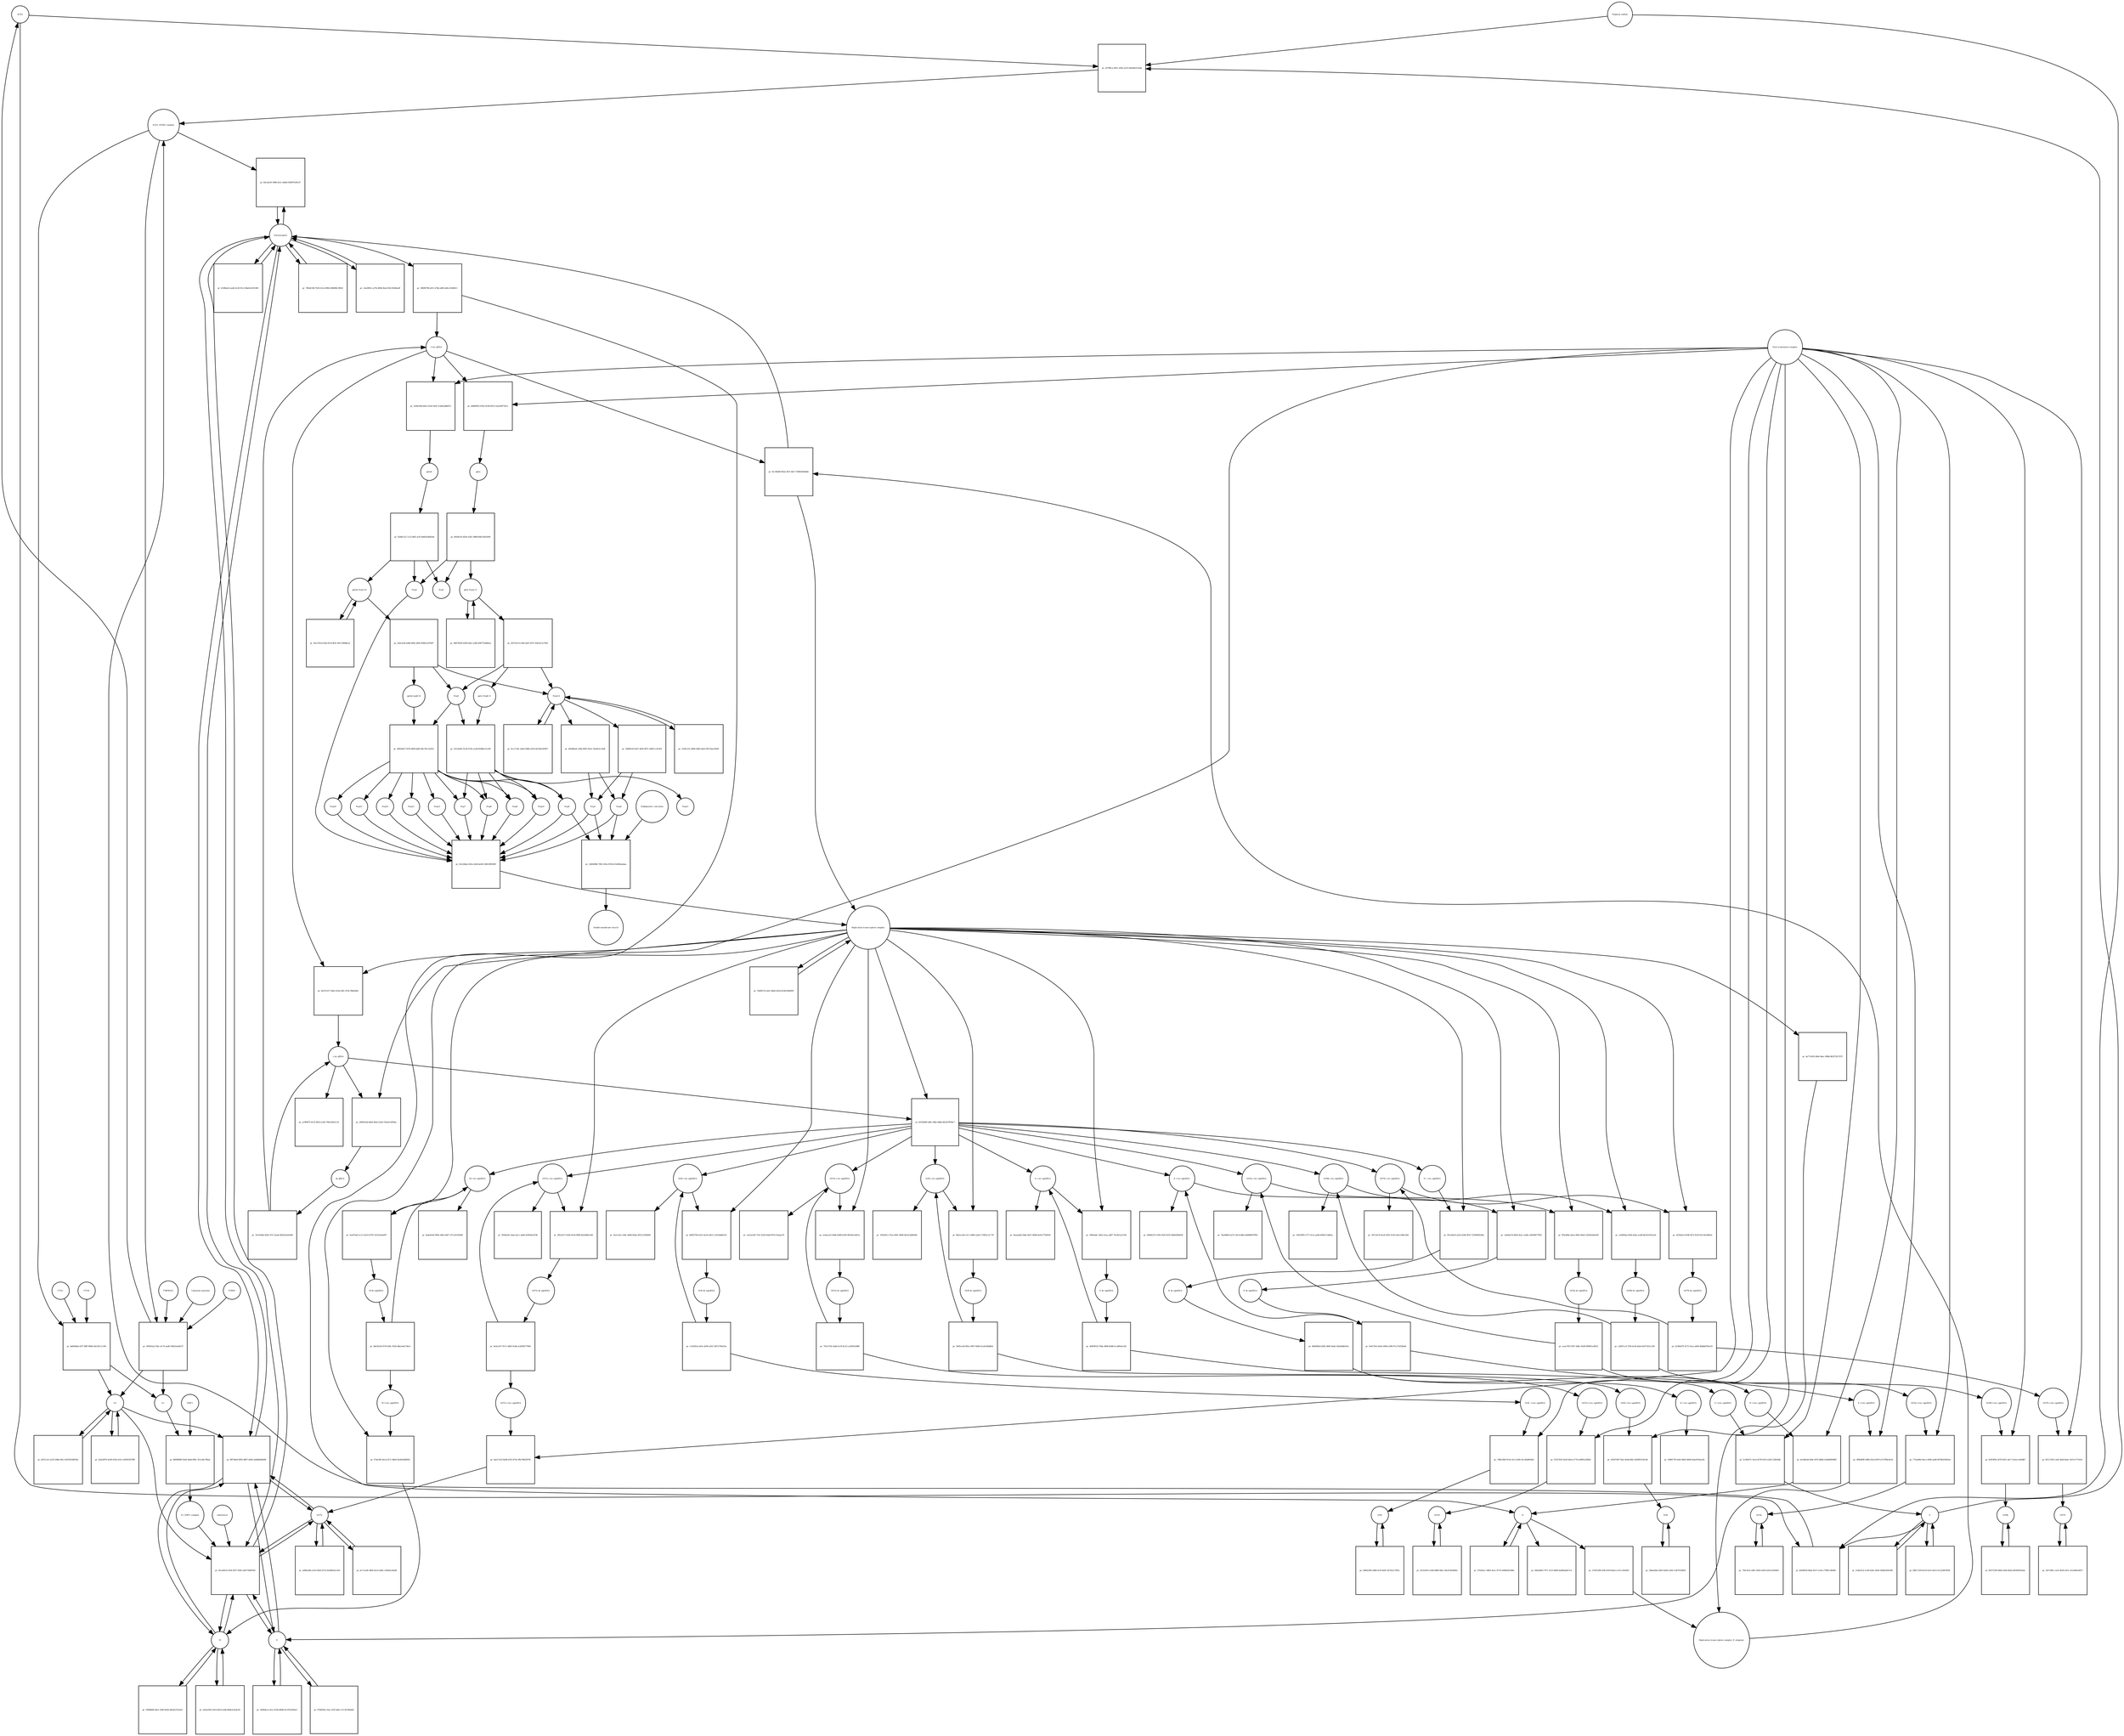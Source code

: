 strict digraph  {
ACE2 [annotation="", bipartite=0, cls=macromolecule, fontsize=4, label=ACE2, shape=circle];
"pr_a979ffca-605c-45b2-a555-bfa04e912edd" [annotation="", bipartite=1, cls=process, fontsize=4, label="pr_a979ffca-605c-45b2-a555-bfa04e912edd", shape=square];
"ACE2_SPIKE complex" [annotation="", bipartite=0, cls=complex, fontsize=4, label="ACE2_SPIKE complex", shape=circle];
"Heparan sulfate" [annotation="urn_miriam_obo.chebi_CHEBI%3A28815", bipartite=0, cls="simple chemical", fontsize=4, label="Heparan sulfate", shape=circle];
S [annotation=urn_miriam_uniprot_P0DTC2, bipartite=0, cls=macromolecule, fontsize=4, label=S, shape=circle];
Nucleocapsid [annotation="urn_miriam_obo.go_GO%3A0019013", bipartite=0, cls=complex, fontsize=4, label=Nucleocapsid, shape=circle];
"pr_b6cafa50-398b-4e1c-b4dd-036697b39cd7" [annotation="", bipartite=1, cls=process, fontsize=4, label="pr_b6cafa50-398b-4e1c-b4dd-036697b39cd7", shape=square];
"pr_bd4444da-f2f7-48ff-968d-e9e55fc1c198" [annotation="", bipartite=1, cls=process, fontsize=4, label="pr_bd4444da-f2f7-48ff-968d-e9e55fc1c198", shape=square];
S2 [annotation=urn_miriam_interpro_IPR002552, bipartite=0, cls=macromolecule, fontsize=4, label=S2, shape=circle];
CTSB [annotation="", bipartite=0, cls=macromolecule, fontsize=4, label=CTSB, shape=circle];
CTSL [annotation="", bipartite=0, cls=macromolecule, fontsize=4, label=CTSL, shape=circle];
S1 [annotation=urn_miriam_interpro_IPR002551, bipartite=0, cls=macromolecule, fontsize=4, label=S1, shape=circle];
"pr_b0e6ff58-08ab-4537-a1e0-c799f1c4600b" [annotation="", bipartite=1, cls=process, fontsize=4, label="pr_b0e6ff58-08ab-4537-a1e0-c799f1c4600b", shape=square];
"pr_05ca40cb-9104-45f7-926f-a36575b087b9" [annotation="", bipartite=1, cls=process, fontsize=4, label="pr_05ca40cb-9104-45f7-926f-a36575b087b9", shape=square];
cholesterol [annotation="urn_miriam_obo.chebi_CHEBI%3A16113", bipartite=0, cls="simple chemical", fontsize=4, label=cholesterol, shape=circle];
"S1_NRP1 complex" [annotation="", bipartite=0, cls=complex, fontsize=4, label="S1_NRP1 complex", shape=circle];
E [annotation=urn_miriam_uniprot_P0DTC4, bipartite=0, cls=macromolecule, fontsize=4, label=E, shape=circle];
M [annotation=urn_miriam_uniprot_P0DTC5, bipartite=0, cls=macromolecule, fontsize=4, label=M, shape=circle];
Orf7a [annotation=urn_miriam_uniprot_P0DTC7, bipartite=0, cls=macromolecule, fontsize=4, label=Orf7a, shape=circle];
"pr_30696798-e631-47db-a80f-a66cc65d0611" [annotation="", bipartite=1, cls=process, fontsize=4, label="pr_30696798-e631-47db-a80f-a66cc65d0611", shape=square];
"(+)ss gRNA" [annotation=urn_miriam_refseq_NC_045512, bipartite=0, cls="nucleic acid feature", fontsize=4, label="(+)ss gRNA", shape=circle];
N [annotation=urn_miriam_uniprot_P0DTC9, bipartite=0, cls="macromolecule multimer", fontsize=4, label=N, shape=circle];
"pr_780eb7d8-7630-412e-8964-490b98c3f662" [annotation="", bipartite=1, cls=process, fontsize=4, label="pr_780eb7d8-7630-412e-8964-490b98c3f662", shape=square];
"pr_c4a2893c-a37b-490b-9ee4-90c3f3d9aa8f" [annotation="", bipartite=1, cls=process, fontsize=4, label="pr_c4a2893c-a37b-490b-9ee4-90c3f3d9aa8f", shape=square];
"pr_5b9a4b83-707c-411f-b848-bad66ad0e7cd" [annotation="", bipartite=1, cls=process, fontsize=4, label="pr_5b9a4b83-707c-411f-b848-bad66ad0e7cd", shape=square];
"pr_37629acc-0865-4a1c-8719-e668af4c668c" [annotation="", bipartite=1, cls=process, fontsize=4, label="pr_37629acc-0865-4a1c-8719-e668af4c668c", shape=square];
"N (+)ss sgmRNA" [annotation=urn_miriam_ncbigene_43740575, bipartite=0, cls="nucleic acid feature", fontsize=4, label="N (+)ss sgmRNA", shape=circle];
"pr_dc546e44-bf4e-41f5-848d-e344d94048f5" [annotation="", bipartite=1, cls=process, fontsize=4, label="pr_dc546e44-bf4e-41f5-848d-e344d94048f5", shape=square];
"Host translation complex" [annotation="urn_miriam_obo.go_GO%3A0070992", bipartite=0, cls=complex, fontsize=4, label="Host translation complex", shape=circle];
"pr_d106ba52-aabf-4c26-91c5-8ba02c835308" [annotation="", bipartite=1, cls=process, fontsize=4, label="pr_d106ba52-aabf-4c26-91c5-8ba02c835308", shape=square];
"pr_000432a2-f2bc-4c74-aed6-54822eab427f" [annotation="", bipartite=1, cls=process, fontsize=4, label="pr_000432a2-f2bc-4c74-aed6-54822eab427f", shape=square];
FURIN [annotation="", bipartite=0, cls=macromolecule, fontsize=4, label=FURIN, shape=circle];
TMPRSS2 [annotation="", bipartite=0, cls=macromolecule, fontsize=4, label=TMPRSS2, shape=circle];
"Camostat mesylate" [annotation="urn_miriam_pubchem.compound_2536", bipartite=0, cls="simple chemical", fontsize=4, label="Camostat mesylate", shape=circle];
"pr_d1f1c2c5-a233-448a-90c2-d5559328029a" [annotation="", bipartite=1, cls=process, fontsize=4, label="pr_d1f1c2c5-a233-448a-90c2-d5559328029a", shape=square];
"Replication transcription complex_N oligomer" [annotation="", bipartite=0, cls=complex, fontsize=4, label="Replication transcription complex_N oligomer", shape=circle];
"pr_0cc94dd9-662a-4f31-bb17-5f6662b04dde" [annotation="", bipartite=1, cls=process, fontsize=4, label="pr_0cc94dd9-662a-4f31-bb17-5f6662b04dde", shape=square];
"Replication transcription complex" [annotation="", bipartite=0, cls=complex, fontsize=4, label="Replication transcription complex", shape=circle];
"pr_f8f746a0-6f83-4887-af08-cba8db04b40b" [annotation="", bipartite=1, cls=process, fontsize=4, label="pr_f8f746a0-6f83-4887-af08-cba8db04b40b", shape=square];
"pr_5ab1d970-bcb9-41b3-a53c-e92f453078ff" [annotation="", bipartite=1, cls=process, fontsize=4, label="pr_5ab1d970-bcb9-41b3-a53c-e92f453078ff", shape=square];
"pp1a Nsp3-11" [annotation=urn_miriam_uniprot_P0DTC1, bipartite=0, cls=macromolecule, fontsize=4, label="pp1a Nsp3-11", shape=circle];
"pr_d557d114-c646-4af5-9237-02b35c1e7945" [annotation="", bipartite=1, cls=process, fontsize=4, label="pr_d557d114-c646-4af5-9237-02b35c1e7945", shape=square];
"pp1a Nsp6-11" [annotation=urn_miriam_uniprot_P0DTC1, bipartite=0, cls=macromolecule, fontsize=4, label="pp1a Nsp6-11", shape=circle];
"Nsp3-4" [annotation="urn_miriam_ncbiprotein_YP_009725299|urn_miriam_ncbiprotein_YP_009725300", bipartite=0, cls=macromolecule, fontsize=4, label="Nsp3-4", shape=circle];
Nsp5 [annotation=urn_miriam_ncbiprotein_YP_009725301, bipartite=0, cls="macromolecule multimer", fontsize=4, label=Nsp5, shape=circle];
"Endoplasmic reticulum" [annotation="urn_miriam_obo.go_GO%3A0005783", bipartite=0, cls=complex, fontsize=4, label="Endoplasmic reticulum", shape=circle];
"pr_c0b0498b-7902-418a-9558-b15d044aabaa" [annotation="", bipartite=1, cls=process, fontsize=4, label="pr_c0b0498b-7902-418a-9558-b15d044aabaa", shape=square];
"Double-membrane vesicle" [annotation="urn_miriam_obo.go_GO%3A0039718", bipartite=0, cls=complex, fontsize=4, label="Double-membrane vesicle", shape=circle];
Nsp4 [annotation=urn_miriam_ncbiprotein_YP_009725300, bipartite=0, cls=macromolecule, fontsize=4, label=Nsp4, shape=circle];
Nsp3 [annotation=urn_miriam_ncbiprotein_YP_009725299, bipartite=0, cls=macromolecule, fontsize=4, label=Nsp3, shape=circle];
Nsp6 [annotation=urn_miriam_ncbiprotein_YP_009725302, bipartite=0, cls=macromolecule, fontsize=4, label=Nsp6, shape=circle];
"pr_9d070839-43d9-44a1-a5d6-49677628b0ce" [annotation="", bipartite=1, cls=process, fontsize=4, label="pr_9d070839-43d9-44a1-a5d6-49677628b0ce", shape=square];
"pr_2520c531-d064-4682-bdc0-6f574aa16456" [annotation="", bipartite=1, cls=process, fontsize=4, label="pr_2520c531-d064-4682-bdc0-6f574aa16456", shape=square];
"pp1ab Nsp3-16" [annotation=urn_miriam_uniprot_P0DTD1, bipartite=0, cls=macromolecule, fontsize=4, label="pp1ab Nsp3-16", shape=circle];
"pr_f0ca79cb-61bb-427d-8f3c-84112908bcaf" [annotation="", bipartite=1, cls=process, fontsize=4, label="pr_f0ca79cb-61bb-427d-8f3c-84112908bcaf", shape=square];
"pr_2d2cfe2b-a0bb-4f9a-af68-458b5ca97687" [annotation="", bipartite=1, cls=process, fontsize=4, label="pr_2d2cfe2b-a0bb-4f9a-af68-458b5ca97687", shape=square];
"pp1ab nsp6-16" [annotation=urn_miriam_uniprot_P0DTD1, bipartite=0, cls=macromolecule, fontsize=4, label="pp1ab nsp6-16", shape=circle];
"pr_590d6b6f-b6a1-436f-8e44-48ed2c01eb32" [annotation="", bipartite=1, cls=process, fontsize=4, label="pr_590d6b6f-b6a1-436f-8e44-48ed2c01eb32", shape=square];
"pr_29d5deca-afca-453b-86d8-b1c6552656e3" [annotation="", bipartite=1, cls=process, fontsize=4, label="pr_29d5deca-afca-453b-86d8-b1c6552656e3", shape=square];
"pr_d90c7329-0e19-4c61-bd15-0c3229b78f58" [annotation="", bipartite=1, cls=process, fontsize=4, label="pr_d90c7329-0e19-4c61-bd15-0c3229b78f58", shape=square];
"pr_a45ee92b-541d-4b16-a5db-86de2c6a4c81" [annotation="", bipartite=1, cls=process, fontsize=4, label="pr_a45ee92b-541d-4b16-a5db-86de2c6a4c81", shape=square];
"pr_07b6f29e-22ac-41f5-bde1-a7c3fc994ab0" [annotation="", bipartite=1, cls=process, fontsize=4, label="pr_07b6f29e-22ac-41f5-bde1-a7c3fc994ab0", shape=square];
"pr_5c8ed122-2c46-42bc-9e64-58d4e49203f6" [annotation="", bipartite=1, cls=process, fontsize=4, label="pr_5c8ed122-2c46-42bc-9e64-58d4e49203f6", shape=square];
"pr_a08bcdb6-a143-40d5-8752-6e6962d1c456" [annotation="", bipartite=1, cls=process, fontsize=4, label="pr_a08bcdb6-a143-40d5-8752-6e6962d1c456", shape=square];
Orf6 [annotation=urn_miriam_uniprot_P0DTC6, bipartite=0, cls=macromolecule, fontsize=4, label=Orf6, shape=circle];
"pr_546bc900-5d88-413f-8a6f-3d7202c7092c" [annotation="", bipartite=1, cls=process, fontsize=4, label="pr_546bc900-5d88-413f-8a6f-3d7202c7092c", shape=square];
Orf3a [annotation=urn_miriam_uniprot_P0DTC3, bipartite=0, cls=macromolecule, fontsize=4, label=Orf3a, shape=circle];
"pr_75bc4cf2-a8b1-40d3-a603-fe93c41664b7" [annotation="", bipartite=1, cls=process, fontsize=4, label="pr_75bc4cf2-a8b1-40d3-a603-fe93c41664b7", shape=square];
Orf8 [annotation=urn_miriam_uniprot_P0DTC8, bipartite=0, cls=macromolecule, fontsize=4, label=Orf8, shape=circle];
"pr_3bbad3be-d283-4a00-a344-1cbf701fdf49" [annotation="", bipartite=1, cls=process, fontsize=4, label="pr_3bbad3be-d283-4a00-a344-1cbf701fdf49", shape=square];
Orf9b [annotation=urn_miriam_uniprot_P0DTD2, bipartite=0, cls=macromolecule, fontsize=4, label=Orf9b, shape=circle];
"pr_09372599-4b65-4efb-b62b-d814f0265abc" [annotation="", bipartite=1, cls=process, fontsize=4, label="pr_09372599-4b65-4efb-b62b-d814f0265abc", shape=square];
Orf14 [annotation=urn_miriam_uniprot_P0DTD3, bipartite=0, cls=macromolecule, fontsize=4, label=Orf14, shape=circle];
"pr_16cb3503-1d3b-4886-9de1-4dc014b366b5" [annotation="", bipartite=1, cls=process, fontsize=4, label="pr_16cb3503-1d3b-4886-9de1-4dc014b366b5", shape=square];
Orf7b [annotation=urn_miriam_uniprot_P0DTD8, bipartite=0, cls=macromolecule, fontsize=4, label=Orf7b, shape=circle];
"pr_3d7c9f9c-cee5-4620-a67e-321a08ee9d71" [annotation="", bipartite=1, cls=process, fontsize=4, label="pr_3d7c9f9c-cee5-4620-a67e-321a08ee9d71", shape=square];
"pr_bc7c2a4f-2864-4a14-ad0e-caf6d2e24a88" [annotation="", bipartite=1, cls=process, fontsize=4, label="pr_bc7c2a4f-2864-4a14-ad0e-caf6d2e24a88", shape=square];
"M (+)ss sgmRNA" [annotation="", bipartite=0, cls="nucleic acid feature", fontsize=4, label="M (+)ss sgmRNA", shape=circle];
"pr_f7afa3f6-0acd-417c-88a9-8a56424bf003" [annotation="", bipartite=1, cls=process, fontsize=4, label="pr_f7afa3f6-0acd-417c-88a9-8a56424bf003", shape=square];
"E (+)ss sgmRNA" [annotation="", bipartite=0, cls="nucleic acid feature", fontsize=4, label="E (+)ss sgmRNA", shape=circle];
"pr_9f0bd99f-e88d-43a3-b470-a7e7f0bcbe1b" [annotation="", bipartite=1, cls=process, fontsize=4, label="pr_9f0bd99f-e88d-43a3-b470-a7e7f0bcbe1b", shape=square];
"S (+)ss sgmRNA" [annotation="", bipartite=0, cls="nucleic acid feature", fontsize=4, label="S (+)ss sgmRNA", shape=circle];
"pr_3c38e971-5acd-4578-93c9-a28c13285e8b" [annotation="", bipartite=1, cls=process, fontsize=4, label="pr_3c38e971-5acd-4578-93c9-a28c13285e8b", shape=square];
"Orf7a (+)ss sgmRNA" [annotation="", bipartite=0, cls="nucleic acid feature", fontsize=4, label="Orf7a (+)ss sgmRNA", shape=circle];
"pr_baa17e25-8a9b-431f-872e-99a79643076f" [annotation="", bipartite=1, cls=process, fontsize=4, label="pr_baa17e25-8a9b-431f-872e-99a79643076f", shape=square];
"Orf6  (+)ss sgmRNA" [annotation="", bipartite=0, cls="nucleic acid feature", fontsize=4, label="Orf6  (+)ss sgmRNA", shape=circle];
"pr_7d85c6b0-913e-41c3-af0e-fec30a8634b1" [annotation="", bipartite=1, cls=process, fontsize=4, label="pr_7d85c6b0-913e-41c3-af0e-fec30a8634b1", shape=square];
"Orf3a (+)ss sgmRNA" [annotation="", bipartite=0, cls="nucleic acid feature", fontsize=4, label="Orf3a (+)ss sgmRNA", shape=circle];
"pr_775a4d0e-8ace-456b-aadb-0078e61863a4" [annotation="", bipartite=1, cls=process, fontsize=4, label="pr_775a4d0e-8ace-456b-aadb-0078e61863a4", shape=square];
"Orf8 (+)ss sgmRNA" [annotation="", bipartite=0, cls="nucleic acid feature", fontsize=4, label="Orf8 (+)ss sgmRNA", shape=circle];
"pr_41b9720f-7ba2-4e9d-bf0c-b02895150c9d" [annotation="", bipartite=1, cls=process, fontsize=4, label="pr_41b9720f-7ba2-4e9d-bf0c-b02895150c9d", shape=square];
"Orf9b (+)ss sgmRNA" [annotation="", bipartite=0, cls="nucleic acid feature", fontsize=4, label="Orf9b (+)ss sgmRNA", shape=circle];
"pr_fe819f5b-2678-4021-a6c7-e2eecc4e9db7" [annotation="", bipartite=1, cls=process, fontsize=4, label="pr_fe819f5b-2678-4021-a6c7-e2eecc4e9db7", shape=square];
"Orf14 (+)ss sgmRNA" [annotation="", bipartite=0, cls="nucleic acid feature", fontsize=4, label="Orf14 (+)ss sgmRNA", shape=circle];
"pr_f3227655-0a36-46cb-a778-ee8691a3fb02" [annotation="", bipartite=1, cls=process, fontsize=4, label="pr_f3227655-0a36-46cb-a778-ee8691a3fb02", shape=square];
"Orf7b (+)ss sgmRNA" [annotation="", bipartite=0, cls="nucleic acid feature", fontsize=4, label="Orf7b (+)ss sgmRNA", shape=circle];
"pr_85111503-ca62-4fab-8a4c-5ef1ce77e414" [annotation="", bipartite=1, cls=process, fontsize=4, label="pr_85111503-ca62-4fab-8a4c-5ef1ce77e414", shape=square];
"(-)ss gRNA" [annotation=urn_miriam_refseq_NC_045512, bipartite=0, cls="nucleic acid feature", fontsize=4, label="(-)ss gRNA", shape=circle];
"pr_a1990f7f-d123-4833-a326-706e18eb111b" [annotation="", bipartite=1, cls=process, fontsize=4, label="pr_a1990f7f-d123-4833-a326-706e18eb111b", shape=square];
"pr_274d7a98-b18f-4359-8ab3-ccb7cc8a9d3f" [annotation="", bipartite=1, cls=process, fontsize=4, label="pr_274d7a98-b18f-4359-8ab3-ccb7cc8a9d3f", shape=square];
"pr_be537e57-5442-433a-83fc-476c788a5bb5" [annotation="", bipartite=1, cls=process, fontsize=4, label="pr_be537e57-5442-433a-83fc-476c788a5bb5", shape=square];
"M (-)ss sgmRNA" [annotation=urn_miriam_ncbigene_43740571, bipartite=0, cls="nucleic acid feature", fontsize=4, label="M (-)ss sgmRNA", shape=circle];
"pr_ba4e8cb0-999e-44b1-bbf7-537ce61056d4" [annotation="", bipartite=1, cls=process, fontsize=4, label="pr_ba4e8cb0-999e-44b1-bbf7-537ce61056d4", shape=square];
"E (-)ss sgmRNA" [annotation=urn_miriam_ncbigene_43740570, bipartite=0, cls="nucleic acid feature", fontsize=4, label="E (-)ss sgmRNA", shape=circle];
"pr_0566b27d-1594-4520-9cf9-49dd1f89ef4f" [annotation="", bipartite=1, cls=process, fontsize=4, label="pr_0566b27d-1594-4520-9cf9-49dd1f89ef4f", shape=square];
"S (-)ss sgmRNA" [annotation="", bipartite=0, cls="nucleic acid feature", fontsize=4, label="S (-)ss sgmRNA", shape=circle];
"pr_6eeaa6d2-fdde-4627-90d8-8e9c27764504" [annotation="", bipartite=1, cls=process, fontsize=4, label="pr_6eeaa6d2-fdde-4627-90d8-8e9c27764504", shape=square];
"Orf7a (-)ss sgmRNA" [annotation="", bipartite=0, cls="nucleic acid feature", fontsize=4, label="Orf7a (-)ss sgmRNA", shape=circle];
"pr_592fda45-5aba-4ac1-abb6-d54f3feef19b" [annotation="", bipartite=1, cls=process, fontsize=4, label="pr_592fda45-5aba-4ac1-abb6-d54f3feef19b", shape=square];
"Orf6 (-)ss sgmRNA" [annotation="", bipartite=0, cls="nucleic acid feature", fontsize=4, label="Orf6 (-)ss sgmRNA", shape=circle];
"pr_4cfccb1e-168c-4848-828a-205213300d90" [annotation="", bipartite=1, cls=process, fontsize=4, label="pr_4cfccb1e-168c-4848-828a-205213300d90", shape=square];
"Orf3a (-)ss sgmRNA" [annotation="", bipartite=0, cls="nucleic acid feature", fontsize=4, label="Orf3a (-)ss sgmRNA", shape=circle];
"pr_7ba9d0b3-b27e-45c4-bfba-60d06807f901" [annotation="", bipartite=1, cls=process, fontsize=4, label="pr_7ba9d0b3-b27e-45c4-bfba-60d06807f901", shape=square];
"Orf8 (-)ss sgmRNA" [annotation="", bipartite=0, cls="nucleic acid feature", fontsize=4, label="Orf8 (-)ss sgmRNA", shape=circle];
"pr_1f6249c3-37ae-409c-9b98-4b1d7ad6d5b0" [annotation="", bipartite=1, cls=process, fontsize=4, label="pr_1f6249c3-37ae-409c-9b98-4b1d7ad6d5b0", shape=square];
"Orf9b (-)ss sgmRNA" [annotation="", bipartite=0, cls="nucleic acid feature", fontsize=4, label="Orf9b (-)ss sgmRNA", shape=circle];
"pr_1441f009-c577-411a-ae66-bf4b57cddb1a" [annotation="", bipartite=1, cls=process, fontsize=4, label="pr_1441f009-c577-411a-ae66-bf4b57cddb1a", shape=square];
"Orf14 (-)ss sgmRNA" [annotation="", bipartite=0, cls="nucleic acid feature", fontsize=4, label="Orf14 (-)ss sgmRNA", shape=circle];
"pr_cdc2ac6b-71d1-4320-b5bd-907e7e0aae74" [annotation="", bipartite=1, cls=process, fontsize=4, label="pr_cdc2ac6b-71d1-4320-b5bd-907e7e0aae74", shape=square];
"Orf7b (-)ss sgmRNA" [annotation="", bipartite=0, cls="nucleic acid feature", fontsize=4, label="Orf7b (-)ss sgmRNA", shape=circle];
"pr_347c9e79-dce8-4391-9c83-9a5c548e33fd" [annotation="", bipartite=1, cls=process, fontsize=4, label="pr_347c9e79-dce8-4391-9c83-9a5c548e33fd", shape=square];
"pr_2609cb3d-dda9-462e-b3e0-19eafc5d594a" [annotation="", bipartite=1, cls=process, fontsize=4, label="pr_2609cb3d-dda9-462e-b3e0-19eafc5d594a", shape=square];
"ds gRNA" [annotation=urn_miriam_refseq_NC_045512, bipartite=0, cls="nucleic acid feature", fontsize=4, label="ds gRNA", shape=circle];
"pr_5ee07da5-ec12-42c0-b793-53c033e4ef97" [annotation="", bipartite=1, cls=process, fontsize=4, label="pr_5ee07da5-ec12-42c0-b793-53c033e4ef97", shape=square];
"M ds sgmRNA" [annotation="", bipartite=0, cls="nucleic acid feature", fontsize=4, label="M ds sgmRNA", shape=circle];
"pr_cde6da7d-d929-4e2c-a2db-c44058677803" [annotation="", bipartite=1, cls=process, fontsize=4, label="pr_cde6da7d-d929-4e2c-a2db-c44058677803", shape=square];
"E ds sgmRNA" [annotation="", bipartite=0, cls="nucleic acid feature", fontsize=4, label="E ds sgmRNA", shape=circle];
"pr_18f0ebdc-1b62-41aa-ad87-76c461a51392" [annotation="", bipartite=1, cls=process, fontsize=4, label="pr_18f0ebdc-1b62-41aa-ad87-76c461a51392", shape=square];
"S ds sgmRNA" [annotation="", bipartite=0, cls="nucleic acid feature", fontsize=4, label="S ds sgmRNA", shape=circle];
"pr_2f0cfa57-61d4-423d-909b-fb25ddfecfd5" [annotation="", bipartite=1, cls=process, fontsize=4, label="pr_2f0cfa57-61d4-423d-909b-fb25ddfecfd5", shape=square];
"Orf7a ds sgmRNA" [annotation="", bipartite=0, cls="nucleic acid feature", fontsize=4, label="Orf7a ds sgmRNA", shape=circle];
"pr_b6f92794-b1d1-4e18-a923-c3161bb66216" [annotation="", bipartite=1, cls=process, fontsize=4, label="pr_b6f92794-b1d1-4e18-a923-c3161bb66216", shape=square];
"Orf6 ds sgmRNA" [annotation="", bipartite=0, cls="nucleic acid feature", fontsize=4, label="Orf6 ds sgmRNA", shape=circle];
"pr_ff5e468e-4aea-460e-b9eb-236362d5a639" [annotation="", bipartite=1, cls=process, fontsize=4, label="pr_ff5e468e-4aea-460e-b9eb-236362d5a639", shape=square];
"Orf3a ds sgmRNA" [annotation="", bipartite=0, cls="nucleic acid feature", fontsize=4, label="Orf3a ds sgmRNA", shape=circle];
"pr_8d5cecb0-c5c1-4960-a2a8-17385ec3c778" [annotation="", bipartite=1, cls=process, fontsize=4, label="pr_8d5cecb0-c5c1-4960-a2a8-17385ec3c778", shape=square];
"Orf8 ds sgmRNA" [annotation="", bipartite=0, cls="nucleic acid feature", fontsize=4, label="Orf8 ds sgmRNA", shape=circle];
"pr_cd1809aa-fb3b-4e6a-a1d8-bb1921652e3d" [annotation="", bipartite=1, cls=process, fontsize=4, label="pr_cd1809aa-fb3b-4e6a-a1d8-bb1921652e3d", shape=square];
"Orf9b ds sgmRNA" [annotation="", bipartite=0, cls="nucleic acid feature", fontsize=4, label="Orf9b ds sgmRNA", shape=circle];
"pr_ecbea1e5-04d6-4448-b189-981fd5c4d51a" [annotation="", bipartite=1, cls=process, fontsize=4, label="pr_ecbea1e5-04d6-4448-b189-981fd5c4d51a", shape=square];
"Orf14 ds sgmRNA" [annotation="", bipartite=0, cls="nucleic acid feature", fontsize=4, label="Orf14 ds sgmRNA", shape=circle];
"pr_ef25b2e2-8168-4f72-8218-65c54c869efc" [annotation="", bipartite=1, cls=process, fontsize=4, label="pr_ef25b2e2-8168-4f72-8218-65c54c869efc", shape=square];
"Orf7b ds sgmRNA" [annotation="", bipartite=0, cls="nucleic acid feature", fontsize=4, label="Orf7b ds sgmRNA", shape=circle];
"pr_10c91b4b-02b5-47e7-bea8-d02b33a0e948" [annotation="", bipartite=1, cls=process, fontsize=4, label="pr_10c91b4b-02b5-47e7-bea8-d02b33a0e948", shape=square];
"pr_bde5fe2b-f578-428c-932b-d8a1ede73bc6" [annotation="", bipartite=1, cls=process, fontsize=4, label="pr_bde5fe2b-f578-428c-932b-d8a1ede73bc6", shape=square];
"pr_9e017fe5-6eb2-4096-a598-97c27e038a4d" [annotation="", bipartite=1, cls=process, fontsize=4, label="pr_9e017fe5-6eb2-4096-a598-97c27e038a4d", shape=square];
"pr_4d95851b-7b6a-489b-b648-fccd0febc562" [annotation="", bipartite=1, cls=process, fontsize=4, label="pr_4d95851b-7b6a-489b-b648-fccd0febc562", shape=square];
"pr_6e2acf37-9111-4d93-9cdb-a14956577066" [annotation="", bipartite=1, cls=process, fontsize=4, label="pr_6e2acf37-9111-4d93-9cdb-a14956577066", shape=square];
"pr_c163d52a-b01e-4e9f-a203-1bf7a794a55a" [annotation="", bipartite=1, cls=process, fontsize=4, label="pr_c163d52a-b01e-4e9f-a203-1bf7a794a55a", shape=square];
"pr_acae7f52-f567-4ddc-9e99-df9001a3fb21" [annotation="", bipartite=1, cls=process, fontsize=4, label="pr_acae7f52-f567-4ddc-9e99-df9001a3fb21", shape=square];
"pr_5045cee8-681e-4907-82b6-0ce4cf6dd8e4" [annotation="", bipartite=1, cls=process, fontsize=4, label="pr_5045cee8-681e-4907-82b6-0ce4cf6dd8e4", shape=square];
"pr_cd587cc0-37fb-4c4f-abeb-9a971b51c381" [annotation="", bipartite=1, cls=process, fontsize=4, label="pr_cd587cc0-37fb-4c4f-abeb-9a971b51c381", shape=square];
"pr_705c37d3-3ab0-4c3f-8c25-ca29f3d188ff" [annotation="", bipartite=1, cls=process, fontsize=4, label="pr_705c37d3-3ab0-4c3f-8c25-ca29f3d188ff", shape=square];
"pr_b156b478-3275-41ae-a666-4bbbb878e533" [annotation="", bipartite=1, cls=process, fontsize=4, label="pr_b156b478-3275-41ae-a666-4bbbb878e533", shape=square];
"N  (-)ss sgmRNA" [annotation=urn_miriam_ncbigene_43740575, bipartite=0, cls="nucleic acid feature", fontsize=4, label="N  (-)ss sgmRNA", shape=circle];
"pr_05ce9a93-a41b-4246-9f16-725008f4240a" [annotation="", bipartite=1, cls=process, fontsize=4, label="pr_05ce9a93-a41b-4246-9f16-725008f4240a", shape=square];
"N ds sgmRNA" [annotation="", bipartite=0, cls="nucleic acid feature", fontsize=4, label="N ds sgmRNA", shape=circle];
"pr_0b6699ed-d582-466f-9add-1f6a40db59cb" [annotation="", bipartite=1, cls=process, fontsize=4, label="pr_0b6699ed-d582-466f-9add-1f6a40db59cb", shape=square];
"N (-)ss sgmRNA" [annotation="", bipartite=0, cls="nucleic acid feature", fontsize=4, label="N (-)ss sgmRNA", shape=circle];
pp1ab [annotation=urn_miriam_uniprot_P0DTD1, bipartite=0, cls=macromolecule, fontsize=4, label=pp1ab, shape=circle];
"pr_9284a7e2-7c23-4bf5-acff-6d492e4b824d" [annotation="", bipartite=1, cls=process, fontsize=4, label="pr_9284a7e2-7c23-4bf5-acff-6d492e4b824d", shape=square];
Nsp2 [annotation=urn_miriam_ncbiprotein_YP_009725298, bipartite=0, cls=macromolecule, fontsize=4, label=Nsp2, shape=circle];
Nsp1 [annotation=urn_miriam_ncbiprotein_YP_009725297, bipartite=0, cls=macromolecule, fontsize=4, label=Nsp1, shape=circle];
pp1a [annotation=urn_miriam_uniprot_P0DTC1, bipartite=0, cls=macromolecule, fontsize=4, label=pp1a, shape=circle];
"pr_f0e96314-829e-42b1-9d88-80fe7be920f4" [annotation="", bipartite=1, cls=process, fontsize=4, label="pr_f0e96314-829e-42b1-9d88-80fe7be920f4", shape=square];
"pr_4cc1724c-a8e9-4486-a016-8e106e303f07" [annotation="", bipartite=1, cls=process, fontsize=4, label="pr_4cc1724c-a8e9-4486-a016-8e106e303f07", shape=square];
"pr_39d90103-feb7-463f-9872-3d4f7cc9c402" [annotation="", bipartite=1, cls=process, fontsize=4, label="pr_39d90103-feb7-463f-9872-3d4f7cc9c402", shape=square];
"pr_d2648ab4-cd9d-4695-95e2-19e4fcfc32d4" [annotation="", bipartite=1, cls=process, fontsize=4, label="pr_d2648ab4-cd9d-4695-95e2-19e4fcfc32d4", shape=square];
"pr_1012eb8c-8c29-470e-acdd-fb58be13c50f" [annotation="", bipartite=1, cls=process, fontsize=4, label="pr_1012eb8c-8c29-470e-acdd-fb58be13c50f", shape=square];
Nsp7 [annotation=urn_miriam_ncbiprotein_YP_009725303, bipartite=0, cls=macromolecule, fontsize=4, label=Nsp7, shape=circle];
Nsp8 [annotation=urn_miriam_ncbiprotein_YP_009725304, bipartite=0, cls=macromolecule, fontsize=4, label=Nsp8, shape=circle];
Nsp9 [annotation=urn_miriam_ncbiprotein_YP_009725305, bipartite=0, cls=macromolecule, fontsize=4, label=Nsp9, shape=circle];
Nsp10 [annotation=urn_miriam_ncbiprotein_YP_009725306, bipartite=0, cls=macromolecule, fontsize=4, label=Nsp10, shape=circle];
Nsp11 [annotation=urn_miriam_ncbiprotein_YP_009725312, bipartite=0, cls=macromolecule, fontsize=4, label=Nsp11, shape=circle];
"pr_d092d427-f07b-4fb9-bd04-9bc76e72a952" [annotation="", bipartite=1, cls=process, fontsize=4, label="pr_d092d427-f07b-4fb9-bd04-9bc76e72a952", shape=square];
Nsp13 [annotation=urn_miriam_ncbiprotein_YP_009725308, bipartite=0, cls=macromolecule, fontsize=4, label=Nsp13, shape=circle];
Nsp12 [annotation=urn_miriam_ncbiprotein_YP_009725307, bipartite=0, cls=macromolecule, fontsize=4, label=Nsp12, shape=circle];
Nsp16 [annotation=urn_miriam_ncbiprotein_YP_009725311, bipartite=0, cls=macromolecule, fontsize=4, label=Nsp16, shape=circle];
Nsp15 [annotation=urn_miriam_ncbiprotein_YP_009725310, bipartite=0, cls=macromolecule, fontsize=4, label=Nsp15, shape=circle];
Nsp14 [annotation=urn_miriam_ncbiprotein_YP_009725309, bipartite=0, cls=macromolecule, fontsize=4, label=Nsp14, shape=circle];
"pr_61e24bab-283a-42d4-be48-328fc89936f9" [annotation="", bipartite=1, cls=process, fontsize=4, label="pr_61e24bab-283a-42d4-be48-328fc89936f9", shape=square];
"pr_d4899955-87ba-423b-8553-2a2a56f756c5" [annotation="", bipartite=1, cls=process, fontsize=4, label="pr_d4899955-87ba-423b-8553-2a2a56f756c5", shape=square];
"pr_2306c64b-80a3-41d2-9a5f-5c44b1b8b87d" [annotation="", bipartite=1, cls=process, fontsize=4, label="pr_2306c64b-80a3-41d2-9a5f-5c44b1b8b87d", shape=square];
"pr_1898175f-e0e6-46b2-bb94-feae919eaa5b" [annotation="", bipartite=1, cls=process, fontsize=4, label="pr_1898175f-e0e6-46b2-bb94-feae919eaa5b", shape=square];
"pr_7b4f4574-2a41-48e6-b35d-d23b354df005" [annotation="", bipartite=1, cls=process, fontsize=4, label="pr_7b4f4574-2a41-48e6-b35d-d23b354df005", shape=square];
"pr_4a77e585-98e8-46ec-898b-863f72b7107f" [annotation="", bipartite=1, cls=process, fontsize=4, label="pr_4a77e585-98e8-46ec-898b-863f72b7107f", shape=square];
"pr_6552b4f8-e88c-4fbe-8dbb-d02267ff38c7" [annotation="", bipartite=1, cls=process, fontsize=4, label="pr_6552b4f8-e88c-4fbe-8dbb-d02267ff38c7", shape=square];
"pr_86008968-50a9-44ad-86fc-551cd4c7fbad" [annotation="", bipartite=1, cls=process, fontsize=4, label="pr_86008968-50a9-44ad-86fc-551cd4c7fbad", shape=square];
NRP1 [annotation="", bipartite=0, cls=macromolecule, fontsize=4, label=NRP1, shape=circle];
ACE2 -> "pr_a979ffca-605c-45b2-a555-bfa04e912edd"  [annotation="", interaction_type=consumption];
ACE2 -> "pr_b0e6ff58-08ab-4537-a1e0-c799f1c4600b"  [annotation="", interaction_type=consumption];
"pr_a979ffca-605c-45b2-a555-bfa04e912edd" -> "ACE2_SPIKE complex"  [annotation="", interaction_type=production];
"ACE2_SPIKE complex" -> "pr_b6cafa50-398b-4e1c-b4dd-036697b39cd7"  [annotation="urn_miriam_pubmed_32142651|urn_miriam_pubmed_32094589|urn_miriam_taxonomy_2697049", interaction_type=stimulation];
"ACE2_SPIKE complex" -> "pr_bd4444da-f2f7-48ff-968d-e9e55fc1c198"  [annotation="", interaction_type=consumption];
"ACE2_SPIKE complex" -> "pr_000432a2-f2bc-4c74-aed6-54822eab427f"  [annotation="", interaction_type=consumption];
"Heparan sulfate" -> "pr_a979ffca-605c-45b2-a555-bfa04e912edd"  [annotation="urn_miriam_pubmed_32142651|urn_miriam_pubmed_32094589|urn_miriam_taxonomy_2697049|urn_miriam_pubmed_32970989", interaction_type=stimulation];
"Heparan sulfate" -> "pr_b0e6ff58-08ab-4537-a1e0-c799f1c4600b"  [annotation="urn_miriam_pubmed_32142651|urn_miriam_pubmed_32094589|urn_miriam_taxonomy_2697049|urn_miriam_pubmed_32155444|urn_miriam_pubmed_32970989", interaction_type=stimulation];
S -> "pr_a979ffca-605c-45b2-a555-bfa04e912edd"  [annotation="", interaction_type=consumption];
S -> "pr_b0e6ff58-08ab-4537-a1e0-c799f1c4600b"  [annotation="", interaction_type=consumption];
S -> "pr_d90c7329-0e19-4c61-bd15-0c3229b78f58"  [annotation="", interaction_type=consumption];
S -> "pr_5c8ed122-2c46-42bc-9e64-58d4e49203f6"  [annotation="", interaction_type=consumption];
Nucleocapsid -> "pr_b6cafa50-398b-4e1c-b4dd-036697b39cd7"  [annotation="", interaction_type=consumption];
Nucleocapsid -> "pr_05ca40cb-9104-45f7-926f-a36575b087b9"  [annotation="", interaction_type=consumption];
Nucleocapsid -> "pr_30696798-e631-47db-a80f-a66cc65d0611"  [annotation="", interaction_type=consumption];
Nucleocapsid -> "pr_780eb7d8-7630-412e-8964-490b98c3f662"  [annotation="", interaction_type=consumption];
Nucleocapsid -> "pr_c4a2893c-a37b-490b-9ee4-90c3f3d9aa8f"  [annotation="", interaction_type=consumption];
Nucleocapsid -> "pr_d106ba52-aabf-4c26-91c5-8ba02c835308"  [annotation="", interaction_type=consumption];
Nucleocapsid -> "pr_f8f746a0-6f83-4887-af08-cba8db04b40b"  [annotation="", interaction_type=consumption];
"pr_b6cafa50-398b-4e1c-b4dd-036697b39cd7" -> Nucleocapsid  [annotation="", interaction_type=production];
"pr_bd4444da-f2f7-48ff-968d-e9e55fc1c198" -> S2  [annotation="", interaction_type=production];
"pr_bd4444da-f2f7-48ff-968d-e9e55fc1c198" -> S1  [annotation="", interaction_type=production];
S2 -> "pr_05ca40cb-9104-45f7-926f-a36575b087b9"  [annotation="urn_miriam_pubmed_32142651|urn_miriam_pubmed_32094589|urn_miriam_pubmed_32047258|urn_miriam_taxonomy_2697049|urn_miriam_pubmed_32944968", interaction_type=stimulation];
S2 -> "pr_d1f1c2c5-a233-448a-90c2-d5559328029a"  [annotation="", interaction_type=consumption];
S2 -> "pr_f8f746a0-6f83-4887-af08-cba8db04b40b"  [annotation="urn_miriam_pubmed_32142651|urn_miriam_pubmed_32047258|urn_miriam_taxonomy_2697049", interaction_type=stimulation];
S2 -> "pr_5ab1d970-bcb9-41b3-a53c-e92f453078ff"  [annotation="", interaction_type=consumption];
CTSB -> "pr_bd4444da-f2f7-48ff-968d-e9e55fc1c198"  [annotation="urn_miriam_pubmed_32142651|urn_miriam_taxonomy_2697049", interaction_type=catalysis];
CTSL -> "pr_bd4444da-f2f7-48ff-968d-e9e55fc1c198"  [annotation="urn_miriam_pubmed_32142651|urn_miriam_taxonomy_2697049", interaction_type=catalysis];
S1 -> "pr_86008968-50a9-44ad-86fc-551cd4c7fbad"  [annotation="", interaction_type=consumption];
"pr_b0e6ff58-08ab-4537-a1e0-c799f1c4600b" -> "ACE2_SPIKE complex"  [annotation="", interaction_type=production];
"pr_05ca40cb-9104-45f7-926f-a36575b087b9" -> Nucleocapsid  [annotation="", interaction_type=production];
"pr_05ca40cb-9104-45f7-926f-a36575b087b9" -> E  [annotation="", interaction_type=production];
"pr_05ca40cb-9104-45f7-926f-a36575b087b9" -> M  [annotation="", interaction_type=production];
"pr_05ca40cb-9104-45f7-926f-a36575b087b9" -> Orf7a  [annotation="", interaction_type=production];
cholesterol -> "pr_05ca40cb-9104-45f7-926f-a36575b087b9"  [annotation="urn_miriam_pubmed_32142651|urn_miriam_pubmed_32094589|urn_miriam_pubmed_32047258|urn_miriam_taxonomy_2697049|urn_miriam_pubmed_32944968", interaction_type=stimulation];
"S1_NRP1 complex" -> "pr_05ca40cb-9104-45f7-926f-a36575b087b9"  [annotation="urn_miriam_pubmed_32142651|urn_miriam_pubmed_32094589|urn_miriam_pubmed_32047258|urn_miriam_taxonomy_2697049|urn_miriam_pubmed_32944968", interaction_type=stimulation];
E -> "pr_05ca40cb-9104-45f7-926f-a36575b087b9"  [annotation="", interaction_type=consumption];
E -> "pr_f8f746a0-6f83-4887-af08-cba8db04b40b"  [annotation="", interaction_type=consumption];
E -> "pr_29d5deca-afca-453b-86d8-b1c6552656e3"  [annotation="", interaction_type=consumption];
E -> "pr_07b6f29e-22ac-41f5-bde1-a7c3fc994ab0"  [annotation="", interaction_type=consumption];
M -> "pr_05ca40cb-9104-45f7-926f-a36575b087b9"  [annotation="", interaction_type=consumption];
M -> "pr_f8f746a0-6f83-4887-af08-cba8db04b40b"  [annotation="", interaction_type=consumption];
M -> "pr_590d6b6f-b6a1-436f-8e44-48ed2c01eb32"  [annotation="", interaction_type=consumption];
M -> "pr_a45ee92b-541d-4b16-a5db-86de2c6a4c81"  [annotation="", interaction_type=consumption];
Orf7a -> "pr_05ca40cb-9104-45f7-926f-a36575b087b9"  [annotation="", interaction_type=consumption];
Orf7a -> "pr_f8f746a0-6f83-4887-af08-cba8db04b40b"  [annotation="", interaction_type=consumption];
Orf7a -> "pr_a08bcdb6-a143-40d5-8752-6e6962d1c456"  [annotation="", interaction_type=consumption];
Orf7a -> "pr_bc7c2a4f-2864-4a14-ad0e-caf6d2e24a88"  [annotation="", interaction_type=consumption];
"pr_30696798-e631-47db-a80f-a66cc65d0611" -> "(+)ss gRNA"  [annotation="", interaction_type=production];
"pr_30696798-e631-47db-a80f-a66cc65d0611" -> N  [annotation="", interaction_type=production];
"(+)ss gRNA" -> "pr_0cc94dd9-662a-4f31-bb17-5f6662b04dde"  [annotation="", interaction_type=consumption];
"(+)ss gRNA" -> "pr_be537e57-5442-433a-83fc-476c788a5bb5"  [annotation="", interaction_type=consumption];
"(+)ss gRNA" -> "pr_d4899955-87ba-423b-8553-2a2a56f756c5"  [annotation="", interaction_type=consumption];
"(+)ss gRNA" -> "pr_2306c64b-80a3-41d2-9a5f-5c44b1b8b87d"  [annotation="", interaction_type=consumption];
N -> "pr_5b9a4b83-707c-411f-b848-bad66ad0e7cd"  [annotation="", interaction_type=consumption];
N -> "pr_37629acc-0865-4a1c-8719-e668af4c668c"  [annotation="", interaction_type=consumption];
N -> "pr_274d7a98-b18f-4359-8ab3-ccb7cc8a9d3f"  [annotation="", interaction_type=consumption];
"pr_780eb7d8-7630-412e-8964-490b98c3f662" -> Nucleocapsid  [annotation="", interaction_type=production];
"pr_c4a2893c-a37b-490b-9ee4-90c3f3d9aa8f" -> Nucleocapsid  [annotation="", interaction_type=production];
"pr_37629acc-0865-4a1c-8719-e668af4c668c" -> N  [annotation="", interaction_type=production];
"N (+)ss sgmRNA" -> "pr_dc546e44-bf4e-41f5-848d-e344d94048f5"  [annotation="", interaction_type=consumption];
"pr_dc546e44-bf4e-41f5-848d-e344d94048f5" -> N  [annotation="", interaction_type=production];
"Host translation complex" -> "pr_dc546e44-bf4e-41f5-848d-e344d94048f5"  [annotation="", interaction_type="necessary stimulation"];
"Host translation complex" -> "pr_f7afa3f6-0acd-417c-88a9-8a56424bf003"  [annotation="urn_miriam_pubmed_31226023|urn_miriam_pubmed_27712623", interaction_type="necessary stimulation"];
"Host translation complex" -> "pr_9f0bd99f-e88d-43a3-b470-a7e7f0bcbe1b"  [annotation="urn_miriam_pubmed_31226023|urn_miriam_pubmed_27712623", interaction_type="necessary stimulation"];
"Host translation complex" -> "pr_3c38e971-5acd-4578-93c9-a28c13285e8b"  [annotation="urn_miriam_pubmed_31226023|urn_miriam_pubmed_27712623", interaction_type="necessary stimulation"];
"Host translation complex" -> "pr_baa17e25-8a9b-431f-872e-99a79643076f"  [annotation="urn_miriam_pubmed_31226023|urn_miriam_pubmed_27712623", interaction_type="necessary stimulation"];
"Host translation complex" -> "pr_7d85c6b0-913e-41c3-af0e-fec30a8634b1"  [annotation="urn_miriam_pubmed_31226023|urn_miriam_pubmed_27712623", interaction_type="necessary stimulation"];
"Host translation complex" -> "pr_775a4d0e-8ace-456b-aadb-0078e61863a4"  [annotation="urn_miriam_pubmed_31226023|urn_miriam_pubmed_27712623", interaction_type="necessary stimulation"];
"Host translation complex" -> "pr_41b9720f-7ba2-4e9d-bf0c-b02895150c9d"  [annotation="urn_miriam_pubmed_31226023|urn_miriam_pubmed_27712623", interaction_type="necessary stimulation"];
"Host translation complex" -> "pr_fe819f5b-2678-4021-a6c7-e2eecc4e9db7"  [annotation="urn_miriam_pubmed_31226023|urn_miriam_pubmed_27712623", interaction_type="necessary stimulation"];
"Host translation complex" -> "pr_f3227655-0a36-46cb-a778-ee8691a3fb02"  [annotation="urn_miriam_pubmed_31226023|urn_miriam_pubmed_27712623", interaction_type="necessary stimulation"];
"Host translation complex" -> "pr_85111503-ca62-4fab-8a4c-5ef1ce77e414"  [annotation="urn_miriam_pubmed_31226023|urn_miriam_pubmed_27712623", interaction_type="necessary stimulation"];
"Host translation complex" -> "pr_d4899955-87ba-423b-8553-2a2a56f756c5"  [annotation="urn_miriam_pubmed_31226023|urn_miriam_pubmed_27712623", interaction_type="necessary stimulation"];
"Host translation complex" -> "pr_2306c64b-80a3-41d2-9a5f-5c44b1b8b87d"  [annotation="urn_miriam_pubmed_31226023|urn_miriam_pubmed_27712623", interaction_type="necessary stimulation"];
"pr_d106ba52-aabf-4c26-91c5-8ba02c835308" -> Nucleocapsid  [annotation="", interaction_type=production];
"pr_000432a2-f2bc-4c74-aed6-54822eab427f" -> S2  [annotation="", interaction_type=production];
"pr_000432a2-f2bc-4c74-aed6-54822eab427f" -> ACE2  [annotation="", interaction_type=production];
"pr_000432a2-f2bc-4c74-aed6-54822eab427f" -> S1  [annotation="", interaction_type=production];
FURIN -> "pr_000432a2-f2bc-4c74-aed6-54822eab427f"  [annotation="urn_miriam_pubmed_32142651|urn_miriam_pubmed_32362314|urn_miriam_taxonomy_2697049", interaction_type=catalysis];
TMPRSS2 -> "pr_000432a2-f2bc-4c74-aed6-54822eab427f"  [annotation="urn_miriam_pubmed_32142651|urn_miriam_pubmed_32362314|urn_miriam_taxonomy_2697049", interaction_type=catalysis];
"Camostat mesylate" -> "pr_000432a2-f2bc-4c74-aed6-54822eab427f"  [annotation="urn_miriam_pubmed_32142651|urn_miriam_pubmed_32362314|urn_miriam_taxonomy_2697049", interaction_type=inhibition];
"pr_d1f1c2c5-a233-448a-90c2-d5559328029a" -> S2  [annotation="", interaction_type=production];
"Replication transcription complex_N oligomer" -> "pr_0cc94dd9-662a-4f31-bb17-5f6662b04dde"  [annotation="", interaction_type=consumption];
"pr_0cc94dd9-662a-4f31-bb17-5f6662b04dde" -> Nucleocapsid  [annotation="", interaction_type=production];
"pr_0cc94dd9-662a-4f31-bb17-5f6662b04dde" -> "Replication transcription complex"  [annotation="", interaction_type=production];
"Replication transcription complex" -> "pr_be537e57-5442-433a-83fc-476c788a5bb5"  [annotation="urn_miriam_pubmed_22438542|urn_miriam_taxonomy_11142", interaction_type="necessary stimulation"];
"Replication transcription complex" -> "pr_2609cb3d-dda9-462e-b3e0-19eafc5d594a"  [annotation="urn_miriam_pubmed_22438542|urn_miriam_taxonomy_11142", interaction_type="necessary stimulation"];
"Replication transcription complex" -> "pr_5ee07da5-ec12-42c0-b793-53c033e4ef97"  [annotation="urn_miriam_pubmed_22438542|urn_miriam_taxonomy_11142", interaction_type="necessary stimulation"];
"Replication transcription complex" -> "pr_cde6da7d-d929-4e2c-a2db-c44058677803"  [annotation="urn_miriam_pubmed_22438542|urn_miriam_pubmed_11142", interaction_type="necessary stimulation"];
"Replication transcription complex" -> "pr_18f0ebdc-1b62-41aa-ad87-76c461a51392"  [annotation="urn_miriam_pubmed_22438542|urn_miriam_pubmed_11142", interaction_type="necessary stimulation"];
"Replication transcription complex" -> "pr_2f0cfa57-61d4-423d-909b-fb25ddfecfd5"  [annotation="urn_miriam_pubmed_22438542|urn_miriam_taxonomy_11142", interaction_type="necessary stimulation"];
"Replication transcription complex" -> "pr_b6f92794-b1d1-4e18-a923-c3161bb66216"  [annotation="urn_miriam_pubmed_22438542|urn_miriam_taxonomy_11142", interaction_type="necessary stimulation"];
"Replication transcription complex" -> "pr_ff5e468e-4aea-460e-b9eb-236362d5a639"  [annotation="urn_miriam_pubmed_22438542|urn_miriam_taxonomy_11142", interaction_type="necessary stimulation"];
"Replication transcription complex" -> "pr_8d5cecb0-c5c1-4960-a2a8-17385ec3c778"  [annotation="urn_miriam_pubmed_22438542|urn_miriam_taxonomy_11142", interaction_type="necessary stimulation"];
"Replication transcription complex" -> "pr_cd1809aa-fb3b-4e6a-a1d8-bb1921652e3d"  [annotation="urn_miriam_pubmed_22438542|urn_miriam_taxonomy_11142", interaction_type="necessary stimulation"];
"Replication transcription complex" -> "pr_ecbea1e5-04d6-4448-b189-981fd5c4d51a"  [annotation="urn_miriam_pubmed_22438542|urn_miriam_taxonomy_11142", interaction_type="necessary stimulation"];
"Replication transcription complex" -> "pr_ef25b2e2-8168-4f72-8218-65c54c869efc"  [annotation="urn_miriam_pubmed_22438542|urn_miriam_taxonomy_11142", interaction_type="necessary stimulation"];
"Replication transcription complex" -> "pr_05ce9a93-a41b-4246-9f16-725008f4240a"  [annotation="urn_miriam_pubmed_22438542|urn_miriam_taxonomy_11142", interaction_type="necessary stimulation"];
"Replication transcription complex" -> "pr_7b4f4574-2a41-48e6-b35d-d23b354df005"  [annotation="", interaction_type=consumption];
"Replication transcription complex" -> "pr_4a77e585-98e8-46ec-898b-863f72b7107f"  [annotation="", interaction_type=consumption];
"Replication transcription complex" -> "pr_6552b4f8-e88c-4fbe-8dbb-d02267ff38c7"  [annotation="urn_miriam_pubmed_8830530|urn_miriam_taxonomy_1138", interaction_type="necessary stimulation"];
"pr_f8f746a0-6f83-4887-af08-cba8db04b40b" -> Nucleocapsid  [annotation="", interaction_type=production];
"pr_f8f746a0-6f83-4887-af08-cba8db04b40b" -> Orf7a  [annotation="", interaction_type=production];
"pr_f8f746a0-6f83-4887-af08-cba8db04b40b" -> E  [annotation="", interaction_type=production];
"pr_f8f746a0-6f83-4887-af08-cba8db04b40b" -> M  [annotation="", interaction_type=production];
"pr_5ab1d970-bcb9-41b3-a53c-e92f453078ff" -> S2  [annotation="", interaction_type=production];
"pp1a Nsp3-11" -> "pr_d557d114-c646-4af5-9237-02b35c1e7945"  [annotation="urn_miriam_pubmed_21203998|urn_miriam_taxonomy_228407|urn_miriam_pubmed_15564471|urn_miriam_taxonomy_228330", interaction_type=catalysis];
"pp1a Nsp3-11" -> "pr_9d070839-43d9-44a1-a5d6-49677628b0ce"  [annotation="", interaction_type=consumption];
"pr_d557d114-c646-4af5-9237-02b35c1e7945" -> "pp1a Nsp6-11"  [annotation="", interaction_type=production];
"pr_d557d114-c646-4af5-9237-02b35c1e7945" -> "Nsp3-4"  [annotation="", interaction_type=production];
"pr_d557d114-c646-4af5-9237-02b35c1e7945" -> Nsp5  [annotation="", interaction_type=production];
"pp1a Nsp6-11" -> "pr_1012eb8c-8c29-470e-acdd-fb58be13c50f"  [annotation="", interaction_type=consumption];
"Nsp3-4" -> "pr_2520c531-d064-4682-bdc0-6f574aa16456"  [annotation="", interaction_type=consumption];
"Nsp3-4" -> "pr_4cc1724c-a8e9-4486-a016-8e106e303f07"  [annotation="", interaction_type=consumption];
"Nsp3-4" -> "pr_39d90103-feb7-463f-9872-3d4f7cc9c402"  [annotation="urn_miriam_pubmed_15564471|urn_miriam_taxonomy_228330", interaction_type=catalysis];
"Nsp3-4" -> "pr_d2648ab4-cd9d-4695-95e2-19e4fcfc32d4"  [annotation="urn_miriam_pubmed_15564471|urn_miriam_taxonomy_228330", interaction_type=catalysis];
Nsp5 -> "pr_1012eb8c-8c29-470e-acdd-fb58be13c50f"  [annotation="urn_miriam_pubmed_11907209|urn_miriam_taxonomy_11142", interaction_type=catalysis];
Nsp5 -> "pr_d092d427-f07b-4fb9-bd04-9bc76e72a952"  [annotation="urn_miriam_pubmed_11907209|urn_miriam_taxonomy_11142", interaction_type=catalysis];
"Endoplasmic reticulum" -> "pr_c0b0498b-7902-418a-9558-b15d044aabaa"  [annotation="", interaction_type=consumption];
"pr_c0b0498b-7902-418a-9558-b15d044aabaa" -> "Double-membrane vesicle"  [annotation="", interaction_type=production];
Nsp4 -> "pr_c0b0498b-7902-418a-9558-b15d044aabaa"  [annotation="urn_miriam_pubmed_23943763|urn_miriam_taxonomy_227984", interaction_type=modulation];
Nsp4 -> "pr_61e24bab-283a-42d4-be48-328fc89936f9"  [annotation="", interaction_type=consumption];
Nsp3 -> "pr_c0b0498b-7902-418a-9558-b15d044aabaa"  [annotation="urn_miriam_pubmed_23943763|urn_miriam_taxonomy_227984", interaction_type=modulation];
Nsp3 -> "pr_61e24bab-283a-42d4-be48-328fc89936f9"  [annotation="", interaction_type=consumption];
Nsp6 -> "pr_c0b0498b-7902-418a-9558-b15d044aabaa"  [annotation="urn_miriam_pubmed_23943763|urn_miriam_taxonomy_227984", interaction_type=modulation];
Nsp6 -> "pr_61e24bab-283a-42d4-be48-328fc89936f9"  [annotation="", interaction_type=consumption];
"pr_9d070839-43d9-44a1-a5d6-49677628b0ce" -> "pp1a Nsp3-11"  [annotation="", interaction_type=production];
"pr_2520c531-d064-4682-bdc0-6f574aa16456" -> "Nsp3-4"  [annotation="", interaction_type=production];
"pp1ab Nsp3-16" -> "pr_f0ca79cb-61bb-427d-8f3c-84112908bcaf"  [annotation="", interaction_type=consumption];
"pp1ab Nsp3-16" -> "pr_2d2cfe2b-a0bb-4f9a-af68-458b5ca97687"  [annotation="urn_miriam_pubmed_21203998|urn_miriam_taxonomy_228407|urn_miriam_pubmed_15564471|urn_miriam_taxonomy_228330", interaction_type=catalysis];
"pr_f0ca79cb-61bb-427d-8f3c-84112908bcaf" -> "pp1ab Nsp3-16"  [annotation="", interaction_type=production];
"pr_2d2cfe2b-a0bb-4f9a-af68-458b5ca97687" -> "pp1ab nsp6-16"  [annotation="", interaction_type=production];
"pr_2d2cfe2b-a0bb-4f9a-af68-458b5ca97687" -> Nsp5  [annotation="", interaction_type=production];
"pr_2d2cfe2b-a0bb-4f9a-af68-458b5ca97687" -> "Nsp3-4"  [annotation="", interaction_type=production];
"pp1ab nsp6-16" -> "pr_d092d427-f07b-4fb9-bd04-9bc76e72a952"  [annotation="", interaction_type=consumption];
"pr_590d6b6f-b6a1-436f-8e44-48ed2c01eb32" -> M  [annotation="", interaction_type=production];
"pr_29d5deca-afca-453b-86d8-b1c6552656e3" -> E  [annotation="", interaction_type=production];
"pr_d90c7329-0e19-4c61-bd15-0c3229b78f58" -> S  [annotation="", interaction_type=production];
"pr_a45ee92b-541d-4b16-a5db-86de2c6a4c81" -> M  [annotation="", interaction_type=production];
"pr_07b6f29e-22ac-41f5-bde1-a7c3fc994ab0" -> E  [annotation="", interaction_type=production];
"pr_5c8ed122-2c46-42bc-9e64-58d4e49203f6" -> S  [annotation="", interaction_type=production];
"pr_a08bcdb6-a143-40d5-8752-6e6962d1c456" -> Orf7a  [annotation="", interaction_type=production];
Orf6 -> "pr_546bc900-5d88-413f-8a6f-3d7202c7092c"  [annotation="", interaction_type=consumption];
"pr_546bc900-5d88-413f-8a6f-3d7202c7092c" -> Orf6  [annotation="", interaction_type=production];
Orf3a -> "pr_75bc4cf2-a8b1-40d3-a603-fe93c41664b7"  [annotation="", interaction_type=consumption];
"pr_75bc4cf2-a8b1-40d3-a603-fe93c41664b7" -> Orf3a  [annotation="", interaction_type=production];
Orf8 -> "pr_3bbad3be-d283-4a00-a344-1cbf701fdf49"  [annotation="", interaction_type=consumption];
"pr_3bbad3be-d283-4a00-a344-1cbf701fdf49" -> Orf8  [annotation="", interaction_type=production];
Orf9b -> "pr_09372599-4b65-4efb-b62b-d814f0265abc"  [annotation="", interaction_type=consumption];
"pr_09372599-4b65-4efb-b62b-d814f0265abc" -> Orf9b  [annotation="", interaction_type=production];
Orf14 -> "pr_16cb3503-1d3b-4886-9de1-4dc014b366b5"  [annotation="", interaction_type=consumption];
"pr_16cb3503-1d3b-4886-9de1-4dc014b366b5" -> Orf14  [annotation="", interaction_type=production];
Orf7b -> "pr_3d7c9f9c-cee5-4620-a67e-321a08ee9d71"  [annotation="", interaction_type=consumption];
"pr_3d7c9f9c-cee5-4620-a67e-321a08ee9d71" -> Orf7b  [annotation="", interaction_type=production];
"pr_bc7c2a4f-2864-4a14-ad0e-caf6d2e24a88" -> Orf7a  [annotation="", interaction_type=production];
"M (+)ss sgmRNA" -> "pr_f7afa3f6-0acd-417c-88a9-8a56424bf003"  [annotation="", interaction_type=consumption];
"pr_f7afa3f6-0acd-417c-88a9-8a56424bf003" -> M  [annotation="", interaction_type=production];
"E (+)ss sgmRNA" -> "pr_9f0bd99f-e88d-43a3-b470-a7e7f0bcbe1b"  [annotation="", interaction_type=consumption];
"pr_9f0bd99f-e88d-43a3-b470-a7e7f0bcbe1b" -> E  [annotation="", interaction_type=production];
"S (+)ss sgmRNA" -> "pr_3c38e971-5acd-4578-93c9-a28c13285e8b"  [annotation="", interaction_type=consumption];
"pr_3c38e971-5acd-4578-93c9-a28c13285e8b" -> S  [annotation="", interaction_type=production];
"Orf7a (+)ss sgmRNA" -> "pr_baa17e25-8a9b-431f-872e-99a79643076f"  [annotation="", interaction_type=consumption];
"pr_baa17e25-8a9b-431f-872e-99a79643076f" -> Orf7a  [annotation="", interaction_type=production];
"Orf6  (+)ss sgmRNA" -> "pr_7d85c6b0-913e-41c3-af0e-fec30a8634b1"  [annotation="", interaction_type=consumption];
"pr_7d85c6b0-913e-41c3-af0e-fec30a8634b1" -> Orf6  [annotation="", interaction_type=production];
"Orf3a (+)ss sgmRNA" -> "pr_775a4d0e-8ace-456b-aadb-0078e61863a4"  [annotation="", interaction_type=consumption];
"pr_775a4d0e-8ace-456b-aadb-0078e61863a4" -> Orf3a  [annotation="", interaction_type=production];
"Orf8 (+)ss sgmRNA" -> "pr_41b9720f-7ba2-4e9d-bf0c-b02895150c9d"  [annotation="", interaction_type=consumption];
"pr_41b9720f-7ba2-4e9d-bf0c-b02895150c9d" -> Orf8  [annotation="", interaction_type=production];
"Orf9b (+)ss sgmRNA" -> "pr_fe819f5b-2678-4021-a6c7-e2eecc4e9db7"  [annotation="", interaction_type=consumption];
"pr_fe819f5b-2678-4021-a6c7-e2eecc4e9db7" -> Orf9b  [annotation="", interaction_type=production];
"Orf14 (+)ss sgmRNA" -> "pr_f3227655-0a36-46cb-a778-ee8691a3fb02"  [annotation="", interaction_type=consumption];
"pr_f3227655-0a36-46cb-a778-ee8691a3fb02" -> Orf14  [annotation="", interaction_type=production];
"Orf7b (+)ss sgmRNA" -> "pr_85111503-ca62-4fab-8a4c-5ef1ce77e414"  [annotation="", interaction_type=consumption];
"pr_85111503-ca62-4fab-8a4c-5ef1ce77e414" -> Orf7b  [annotation="", interaction_type=production];
"(-)ss gRNA" -> "pr_a1990f7f-d123-4833-a326-706e18eb111b"  [annotation="", interaction_type=consumption];
"(-)ss gRNA" -> "pr_2609cb3d-dda9-462e-b3e0-19eafc5d594a"  [annotation="", interaction_type=consumption];
"(-)ss gRNA" -> "pr_6552b4f8-e88c-4fbe-8dbb-d02267ff38c7"  [annotation="", interaction_type=consumption];
"pr_274d7a98-b18f-4359-8ab3-ccb7cc8a9d3f" -> "Replication transcription complex_N oligomer"  [annotation="", interaction_type=production];
"pr_be537e57-5442-433a-83fc-476c788a5bb5" -> "(-)ss gRNA"  [annotation="", interaction_type=production];
"M (-)ss sgmRNA" -> "pr_ba4e8cb0-999e-44b1-bbf7-537ce61056d4"  [annotation="", interaction_type=consumption];
"M (-)ss sgmRNA" -> "pr_5ee07da5-ec12-42c0-b793-53c033e4ef97"  [annotation="", interaction_type=consumption];
"E (-)ss sgmRNA" -> "pr_0566b27d-1594-4520-9cf9-49dd1f89ef4f"  [annotation="", interaction_type=consumption];
"E (-)ss sgmRNA" -> "pr_cde6da7d-d929-4e2c-a2db-c44058677803"  [annotation="", interaction_type=consumption];
"S (-)ss sgmRNA" -> "pr_6eeaa6d2-fdde-4627-90d8-8e9c27764504"  [annotation="", interaction_type=consumption];
"S (-)ss sgmRNA" -> "pr_18f0ebdc-1b62-41aa-ad87-76c461a51392"  [annotation="", interaction_type=consumption];
"Orf7a (-)ss sgmRNA" -> "pr_592fda45-5aba-4ac1-abb6-d54f3feef19b"  [annotation="", interaction_type=consumption];
"Orf7a (-)ss sgmRNA" -> "pr_2f0cfa57-61d4-423d-909b-fb25ddfecfd5"  [annotation="", interaction_type=consumption];
"Orf6 (-)ss sgmRNA" -> "pr_4cfccb1e-168c-4848-828a-205213300d90"  [annotation="", interaction_type=consumption];
"Orf6 (-)ss sgmRNA" -> "pr_b6f92794-b1d1-4e18-a923-c3161bb66216"  [annotation="", interaction_type=consumption];
"Orf3a (-)ss sgmRNA" -> "pr_7ba9d0b3-b27e-45c4-bfba-60d06807f901"  [annotation="", interaction_type=consumption];
"Orf3a (-)ss sgmRNA" -> "pr_ff5e468e-4aea-460e-b9eb-236362d5a639"  [annotation="", interaction_type=consumption];
"Orf8 (-)ss sgmRNA" -> "pr_1f6249c3-37ae-409c-9b98-4b1d7ad6d5b0"  [annotation="", interaction_type=consumption];
"Orf8 (-)ss sgmRNA" -> "pr_8d5cecb0-c5c1-4960-a2a8-17385ec3c778"  [annotation="", interaction_type=consumption];
"Orf9b (-)ss sgmRNA" -> "pr_1441f009-c577-411a-ae66-bf4b57cddb1a"  [annotation="", interaction_type=consumption];
"Orf9b (-)ss sgmRNA" -> "pr_cd1809aa-fb3b-4e6a-a1d8-bb1921652e3d"  [annotation="", interaction_type=consumption];
"Orf14 (-)ss sgmRNA" -> "pr_cdc2ac6b-71d1-4320-b5bd-907e7e0aae74"  [annotation="", interaction_type=consumption];
"Orf14 (-)ss sgmRNA" -> "pr_ecbea1e5-04d6-4448-b189-981fd5c4d51a"  [annotation="", interaction_type=consumption];
"Orf7b (-)ss sgmRNA" -> "pr_347c9e79-dce8-4391-9c83-9a5c548e33fd"  [annotation="", interaction_type=consumption];
"Orf7b (-)ss sgmRNA" -> "pr_ef25b2e2-8168-4f72-8218-65c54c869efc"  [annotation="", interaction_type=consumption];
"pr_2609cb3d-dda9-462e-b3e0-19eafc5d594a" -> "ds gRNA"  [annotation="", interaction_type=production];
"ds gRNA" -> "pr_10c91b4b-02b5-47e7-bea8-d02b33a0e948"  [annotation="", interaction_type=consumption];
"pr_5ee07da5-ec12-42c0-b793-53c033e4ef97" -> "M ds sgmRNA"  [annotation="", interaction_type=production];
"M ds sgmRNA" -> "pr_bde5fe2b-f578-428c-932b-d8a1ede73bc6"  [annotation="", interaction_type=consumption];
"pr_cde6da7d-d929-4e2c-a2db-c44058677803" -> "E ds sgmRNA"  [annotation="", interaction_type=production];
"E ds sgmRNA" -> "pr_9e017fe5-6eb2-4096-a598-97c27e038a4d"  [annotation="", interaction_type=consumption];
"pr_18f0ebdc-1b62-41aa-ad87-76c461a51392" -> "S ds sgmRNA"  [annotation="", interaction_type=production];
"S ds sgmRNA" -> "pr_4d95851b-7b6a-489b-b648-fccd0febc562"  [annotation="", interaction_type=consumption];
"pr_2f0cfa57-61d4-423d-909b-fb25ddfecfd5" -> "Orf7a ds sgmRNA"  [annotation="", interaction_type=production];
"Orf7a ds sgmRNA" -> "pr_6e2acf37-9111-4d93-9cdb-a14956577066"  [annotation="", interaction_type=consumption];
"pr_b6f92794-b1d1-4e18-a923-c3161bb66216" -> "Orf6 ds sgmRNA"  [annotation="", interaction_type=production];
"Orf6 ds sgmRNA" -> "pr_c163d52a-b01e-4e9f-a203-1bf7a794a55a"  [annotation="", interaction_type=consumption];
"pr_ff5e468e-4aea-460e-b9eb-236362d5a639" -> "Orf3a ds sgmRNA"  [annotation="", interaction_type=production];
"Orf3a ds sgmRNA" -> "pr_acae7f52-f567-4ddc-9e99-df9001a3fb21"  [annotation="", interaction_type=consumption];
"pr_8d5cecb0-c5c1-4960-a2a8-17385ec3c778" -> "Orf8 ds sgmRNA"  [annotation="", interaction_type=production];
"Orf8 ds sgmRNA" -> "pr_5045cee8-681e-4907-82b6-0ce4cf6dd8e4"  [annotation="", interaction_type=consumption];
"pr_cd1809aa-fb3b-4e6a-a1d8-bb1921652e3d" -> "Orf9b ds sgmRNA"  [annotation="", interaction_type=production];
"Orf9b ds sgmRNA" -> "pr_cd587cc0-37fb-4c4f-abeb-9a971b51c381"  [annotation="", interaction_type=consumption];
"pr_ecbea1e5-04d6-4448-b189-981fd5c4d51a" -> "Orf14 ds sgmRNA"  [annotation="", interaction_type=production];
"Orf14 ds sgmRNA" -> "pr_705c37d3-3ab0-4c3f-8c25-ca29f3d188ff"  [annotation="", interaction_type=consumption];
"pr_ef25b2e2-8168-4f72-8218-65c54c869efc" -> "Orf7b ds sgmRNA"  [annotation="", interaction_type=production];
"Orf7b ds sgmRNA" -> "pr_b156b478-3275-41ae-a666-4bbbb878e533"  [annotation="", interaction_type=consumption];
"pr_10c91b4b-02b5-47e7-bea8-d02b33a0e948" -> "(-)ss gRNA"  [annotation="", interaction_type=production];
"pr_10c91b4b-02b5-47e7-bea8-d02b33a0e948" -> "(+)ss gRNA"  [annotation="", interaction_type=production];
"pr_bde5fe2b-f578-428c-932b-d8a1ede73bc6" -> "M (-)ss sgmRNA"  [annotation="", interaction_type=production];
"pr_bde5fe2b-f578-428c-932b-d8a1ede73bc6" -> "M (+)ss sgmRNA"  [annotation="", interaction_type=production];
"pr_9e017fe5-6eb2-4096-a598-97c27e038a4d" -> "E (-)ss sgmRNA"  [annotation="", interaction_type=production];
"pr_9e017fe5-6eb2-4096-a598-97c27e038a4d" -> "E (+)ss sgmRNA"  [annotation="", interaction_type=production];
"pr_4d95851b-7b6a-489b-b648-fccd0febc562" -> "S (-)ss sgmRNA"  [annotation="", interaction_type=production];
"pr_4d95851b-7b6a-489b-b648-fccd0febc562" -> "S (+)ss sgmRNA"  [annotation="", interaction_type=production];
"pr_6e2acf37-9111-4d93-9cdb-a14956577066" -> "Orf7a (-)ss sgmRNA"  [annotation="", interaction_type=production];
"pr_6e2acf37-9111-4d93-9cdb-a14956577066" -> "Orf7a (+)ss sgmRNA"  [annotation="", interaction_type=production];
"pr_c163d52a-b01e-4e9f-a203-1bf7a794a55a" -> "Orf6 (-)ss sgmRNA"  [annotation="", interaction_type=production];
"pr_c163d52a-b01e-4e9f-a203-1bf7a794a55a" -> "Orf6  (+)ss sgmRNA"  [annotation="", interaction_type=production];
"pr_acae7f52-f567-4ddc-9e99-df9001a3fb21" -> "Orf3a (-)ss sgmRNA"  [annotation="", interaction_type=production];
"pr_acae7f52-f567-4ddc-9e99-df9001a3fb21" -> "Orf3a (+)ss sgmRNA"  [annotation="", interaction_type=production];
"pr_5045cee8-681e-4907-82b6-0ce4cf6dd8e4" -> "Orf8 (-)ss sgmRNA"  [annotation="", interaction_type=production];
"pr_5045cee8-681e-4907-82b6-0ce4cf6dd8e4" -> "Orf8 (+)ss sgmRNA"  [annotation="", interaction_type=production];
"pr_cd587cc0-37fb-4c4f-abeb-9a971b51c381" -> "Orf9b (-)ss sgmRNA"  [annotation="", interaction_type=production];
"pr_cd587cc0-37fb-4c4f-abeb-9a971b51c381" -> "Orf9b (+)ss sgmRNA"  [annotation="", interaction_type=production];
"pr_705c37d3-3ab0-4c3f-8c25-ca29f3d188ff" -> "Orf14 (-)ss sgmRNA"  [annotation="", interaction_type=production];
"pr_705c37d3-3ab0-4c3f-8c25-ca29f3d188ff" -> "Orf14 (+)ss sgmRNA"  [annotation="", interaction_type=production];
"pr_b156b478-3275-41ae-a666-4bbbb878e533" -> "Orf7b (-)ss sgmRNA"  [annotation="", interaction_type=production];
"pr_b156b478-3275-41ae-a666-4bbbb878e533" -> "Orf7b (+)ss sgmRNA"  [annotation="", interaction_type=production];
"N  (-)ss sgmRNA" -> "pr_05ce9a93-a41b-4246-9f16-725008f4240a"  [annotation="", interaction_type=consumption];
"pr_05ce9a93-a41b-4246-9f16-725008f4240a" -> "N ds sgmRNA"  [annotation="", interaction_type=production];
"N ds sgmRNA" -> "pr_0b6699ed-d582-466f-9add-1f6a40db59cb"  [annotation="", interaction_type=consumption];
"pr_0b6699ed-d582-466f-9add-1f6a40db59cb" -> "N (-)ss sgmRNA"  [annotation="", interaction_type=production];
"pr_0b6699ed-d582-466f-9add-1f6a40db59cb" -> "N (+)ss sgmRNA"  [annotation="", interaction_type=production];
"N (-)ss sgmRNA" -> "pr_1898175f-e0e6-46b2-bb94-feae919eaa5b"  [annotation="", interaction_type=consumption];
pp1ab -> "pr_9284a7e2-7c23-4bf5-acff-6d492e4b824d"  [annotation="urn_miriam_pubmed_15564471|urn_miriam_taxonomy_228330", interaction_type=catalysis];
"pr_9284a7e2-7c23-4bf5-acff-6d492e4b824d" -> "pp1ab Nsp3-16"  [annotation="", interaction_type=production];
"pr_9284a7e2-7c23-4bf5-acff-6d492e4b824d" -> Nsp2  [annotation="", interaction_type=production];
"pr_9284a7e2-7c23-4bf5-acff-6d492e4b824d" -> Nsp1  [annotation="", interaction_type=production];
Nsp2 -> "pr_61e24bab-283a-42d4-be48-328fc89936f9"  [annotation="", interaction_type=consumption];
pp1a -> "pr_f0e96314-829e-42b1-9d88-80fe7be920f4"  [annotation="urn_miriam_pubmed_15564471|urn_miriam_taxonomy_228330", interaction_type=catalysis];
"pr_f0e96314-829e-42b1-9d88-80fe7be920f4" -> "pp1a Nsp3-11"  [annotation="", interaction_type=production];
"pr_f0e96314-829e-42b1-9d88-80fe7be920f4" -> Nsp2  [annotation="", interaction_type=production];
"pr_f0e96314-829e-42b1-9d88-80fe7be920f4" -> Nsp1  [annotation="", interaction_type=production];
"pr_4cc1724c-a8e9-4486-a016-8e106e303f07" -> "Nsp3-4"  [annotation="", interaction_type=production];
"pr_39d90103-feb7-463f-9872-3d4f7cc9c402" -> Nsp4  [annotation="", interaction_type=production];
"pr_39d90103-feb7-463f-9872-3d4f7cc9c402" -> Nsp3  [annotation="", interaction_type=production];
"pr_d2648ab4-cd9d-4695-95e2-19e4fcfc32d4" -> Nsp3  [annotation="", interaction_type=production];
"pr_d2648ab4-cd9d-4695-95e2-19e4fcfc32d4" -> Nsp4  [annotation="", interaction_type=production];
"pr_1012eb8c-8c29-470e-acdd-fb58be13c50f" -> Nsp6  [annotation="", interaction_type=production];
"pr_1012eb8c-8c29-470e-acdd-fb58be13c50f" -> Nsp7  [annotation="", interaction_type=production];
"pr_1012eb8c-8c29-470e-acdd-fb58be13c50f" -> Nsp8  [annotation="", interaction_type=production];
"pr_1012eb8c-8c29-470e-acdd-fb58be13c50f" -> Nsp9  [annotation="", interaction_type=production];
"pr_1012eb8c-8c29-470e-acdd-fb58be13c50f" -> Nsp10  [annotation="", interaction_type=production];
"pr_1012eb8c-8c29-470e-acdd-fb58be13c50f" -> Nsp11  [annotation="", interaction_type=production];
Nsp7 -> "pr_61e24bab-283a-42d4-be48-328fc89936f9"  [annotation="", interaction_type=consumption];
Nsp8 -> "pr_61e24bab-283a-42d4-be48-328fc89936f9"  [annotation="", interaction_type=consumption];
Nsp9 -> "pr_61e24bab-283a-42d4-be48-328fc89936f9"  [annotation="", interaction_type=consumption];
Nsp10 -> "pr_61e24bab-283a-42d4-be48-328fc89936f9"  [annotation="", interaction_type=consumption];
"pr_d092d427-f07b-4fb9-bd04-9bc76e72a952" -> Nsp13  [annotation="", interaction_type=production];
"pr_d092d427-f07b-4fb9-bd04-9bc76e72a952" -> Nsp12  [annotation="", interaction_type=production];
"pr_d092d427-f07b-4fb9-bd04-9bc76e72a952" -> Nsp10  [annotation="", interaction_type=production];
"pr_d092d427-f07b-4fb9-bd04-9bc76e72a952" -> Nsp9  [annotation="", interaction_type=production];
"pr_d092d427-f07b-4fb9-bd04-9bc76e72a952" -> Nsp8  [annotation="", interaction_type=production];
"pr_d092d427-f07b-4fb9-bd04-9bc76e72a952" -> Nsp7  [annotation="", interaction_type=production];
"pr_d092d427-f07b-4fb9-bd04-9bc76e72a952" -> Nsp6  [annotation="", interaction_type=production];
"pr_d092d427-f07b-4fb9-bd04-9bc76e72a952" -> Nsp16  [annotation="", interaction_type=production];
"pr_d092d427-f07b-4fb9-bd04-9bc76e72a952" -> Nsp15  [annotation="", interaction_type=production];
"pr_d092d427-f07b-4fb9-bd04-9bc76e72a952" -> Nsp14  [annotation="", interaction_type=production];
Nsp13 -> "pr_61e24bab-283a-42d4-be48-328fc89936f9"  [annotation="", interaction_type=consumption];
Nsp12 -> "pr_61e24bab-283a-42d4-be48-328fc89936f9"  [annotation="", interaction_type=consumption];
Nsp16 -> "pr_61e24bab-283a-42d4-be48-328fc89936f9"  [annotation="", interaction_type=consumption];
Nsp15 -> "pr_61e24bab-283a-42d4-be48-328fc89936f9"  [annotation="", interaction_type=consumption];
Nsp14 -> "pr_61e24bab-283a-42d4-be48-328fc89936f9"  [annotation="", interaction_type=consumption];
"pr_61e24bab-283a-42d4-be48-328fc89936f9" -> "Replication transcription complex"  [annotation="", interaction_type=production];
"pr_d4899955-87ba-423b-8553-2a2a56f756c5" -> pp1a  [annotation="", interaction_type=production];
"pr_2306c64b-80a3-41d2-9a5f-5c44b1b8b87d" -> pp1ab  [annotation="", interaction_type=production];
"pr_7b4f4574-2a41-48e6-b35d-d23b354df005" -> "Replication transcription complex"  [annotation="", interaction_type=production];
"pr_4a77e585-98e8-46ec-898b-863f72b7107f" -> "Replication transcription complex_N oligomer"  [annotation="", interaction_type=production];
"pr_6552b4f8-e88c-4fbe-8dbb-d02267ff38c7" -> "Orf7b (-)ss sgmRNA"  [annotation="", interaction_type=production];
"pr_6552b4f8-e88c-4fbe-8dbb-d02267ff38c7" -> "N  (-)ss sgmRNA"  [annotation="", interaction_type=production];
"pr_6552b4f8-e88c-4fbe-8dbb-d02267ff38c7" -> "M (-)ss sgmRNA"  [annotation="", interaction_type=production];
"pr_6552b4f8-e88c-4fbe-8dbb-d02267ff38c7" -> "E (-)ss sgmRNA"  [annotation="", interaction_type=production];
"pr_6552b4f8-e88c-4fbe-8dbb-d02267ff38c7" -> "S (-)ss sgmRNA"  [annotation="", interaction_type=production];
"pr_6552b4f8-e88c-4fbe-8dbb-d02267ff38c7" -> "Orf7a (-)ss sgmRNA"  [annotation="", interaction_type=production];
"pr_6552b4f8-e88c-4fbe-8dbb-d02267ff38c7" -> "Orf6 (-)ss sgmRNA"  [annotation="", interaction_type=production];
"pr_6552b4f8-e88c-4fbe-8dbb-d02267ff38c7" -> "Orf3a (-)ss sgmRNA"  [annotation="", interaction_type=production];
"pr_6552b4f8-e88c-4fbe-8dbb-d02267ff38c7" -> "Orf8 (-)ss sgmRNA"  [annotation="", interaction_type=production];
"pr_6552b4f8-e88c-4fbe-8dbb-d02267ff38c7" -> "Orf9b (-)ss sgmRNA"  [annotation="", interaction_type=production];
"pr_6552b4f8-e88c-4fbe-8dbb-d02267ff38c7" -> "Orf14 (-)ss sgmRNA"  [annotation="", interaction_type=production];
"pr_86008968-50a9-44ad-86fc-551cd4c7fbad" -> "S1_NRP1 complex"  [annotation="", interaction_type=production];
NRP1 -> "pr_86008968-50a9-44ad-86fc-551cd4c7fbad"  [annotation="", interaction_type=consumption];
}
